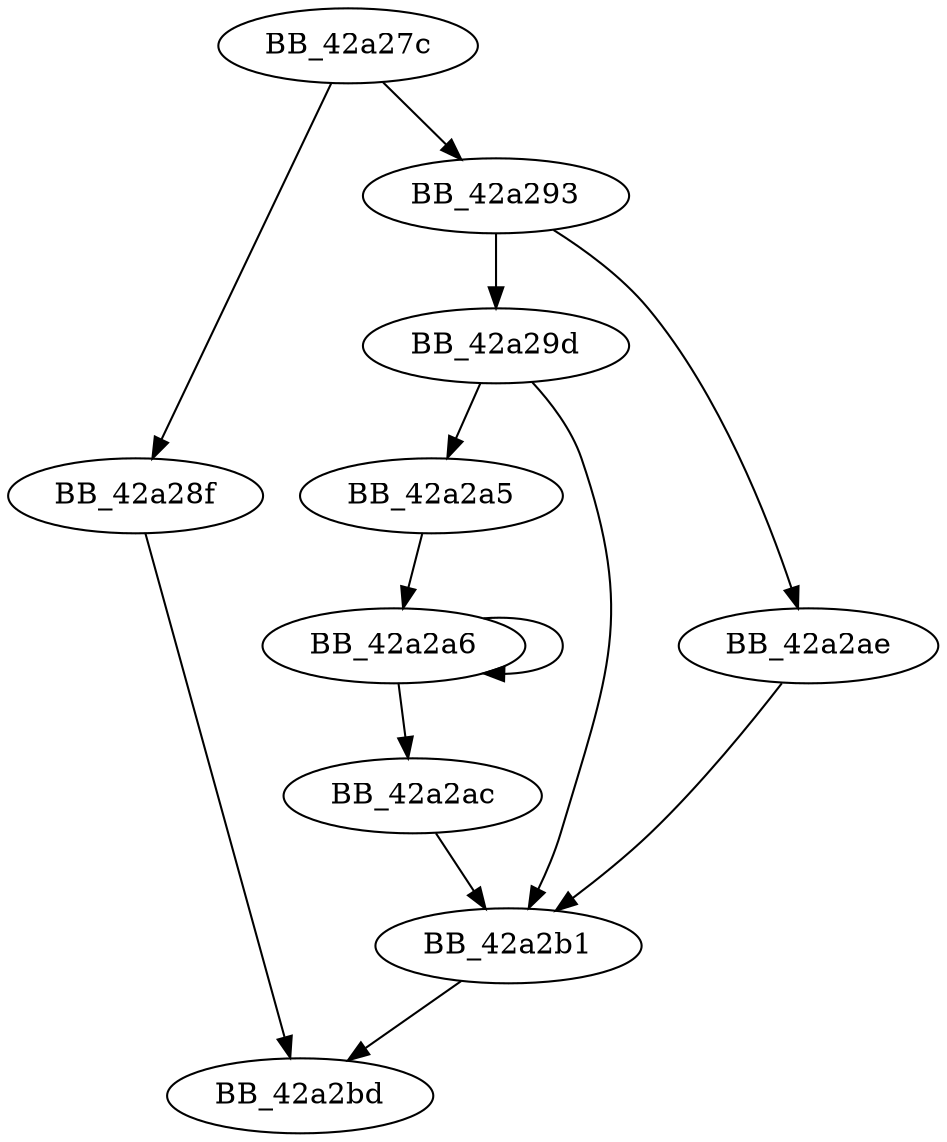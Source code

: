 DiGraph unknown_libname_25{
BB_42a27c->BB_42a28f
BB_42a27c->BB_42a293
BB_42a28f->BB_42a2bd
BB_42a293->BB_42a29d
BB_42a293->BB_42a2ae
BB_42a29d->BB_42a2a5
BB_42a29d->BB_42a2b1
BB_42a2a5->BB_42a2a6
BB_42a2a6->BB_42a2a6
BB_42a2a6->BB_42a2ac
BB_42a2ac->BB_42a2b1
BB_42a2ae->BB_42a2b1
BB_42a2b1->BB_42a2bd
}
